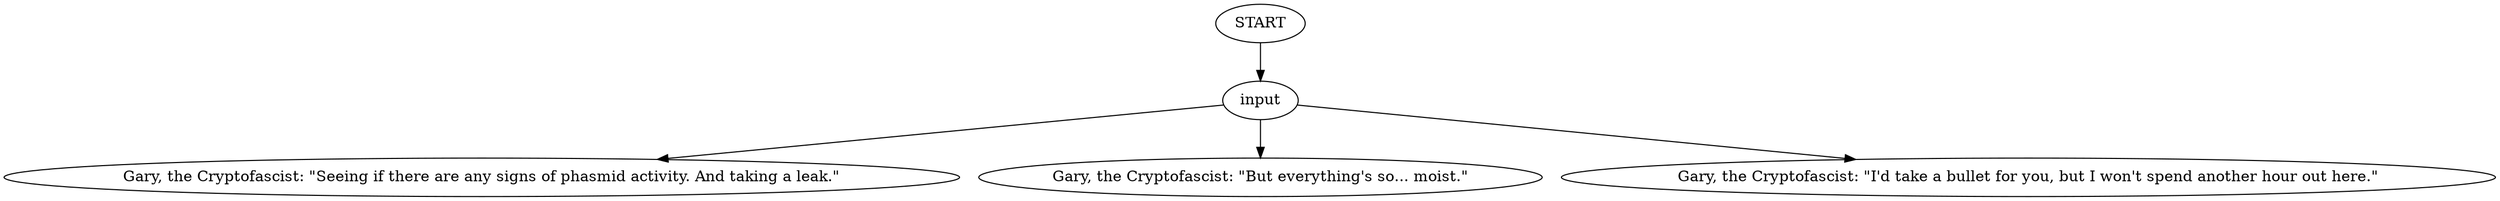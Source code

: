 # WESTCOAST / GARY barks
# Gary pretends to be doing something useful.
# ==================================================
digraph G {
	  0 [label="START"];
	  1 [label="input"];
	  3 [label="Gary, the Cryptofascist: \"Seeing if there are any signs of phasmid activity. And taking a leak.\""];
	  4 [label="Gary, the Cryptofascist: \"But everything's so... moist.\""];
	  5 [label="Gary, the Cryptofascist: \"I'd take a bullet for you, but I won't spend another hour out here.\""];
	  0 -> 1
	  1 -> 3
	  1 -> 4
	  1 -> 5
}


